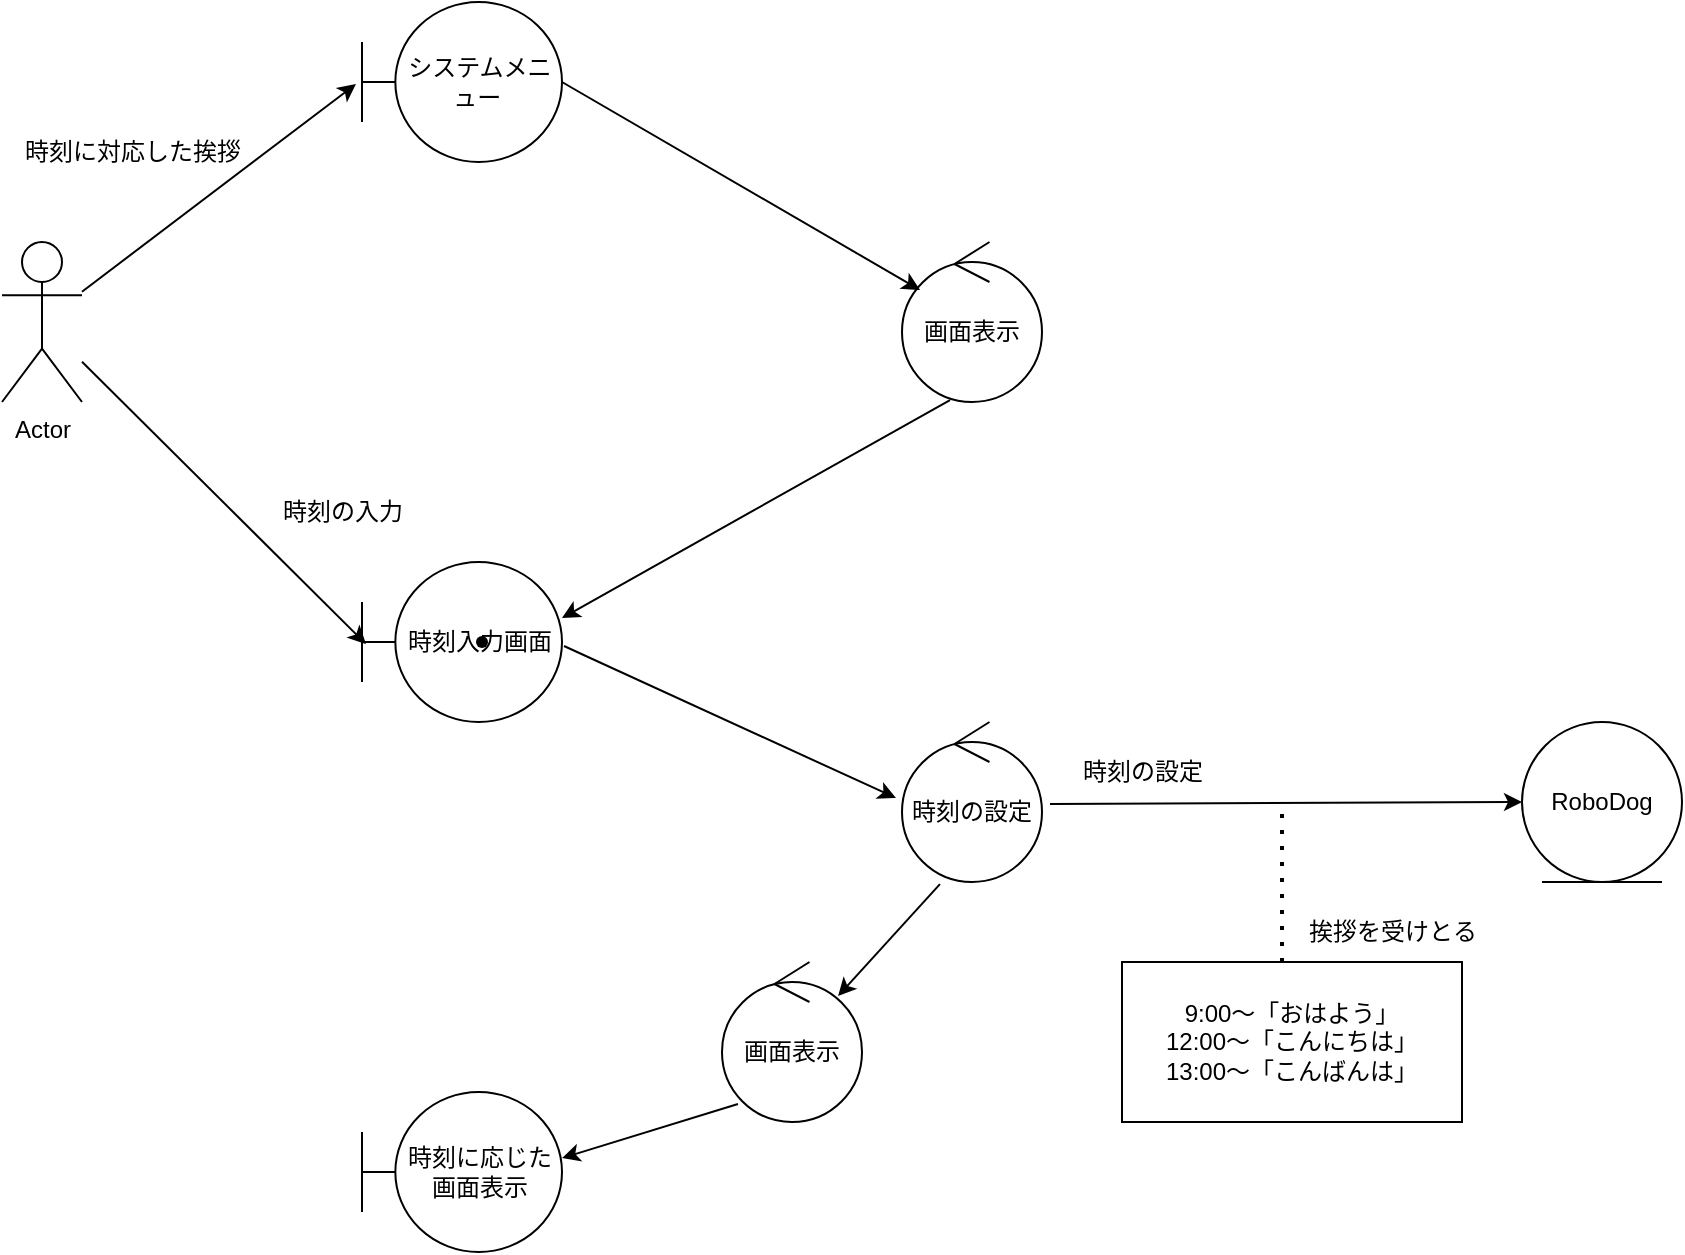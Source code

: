 <mxfile version="28.2.1">
  <diagram name="ページ1" id="K2FyeffVmmtm7ThccuYz">
    <mxGraphModel dx="1426" dy="777" grid="1" gridSize="10" guides="1" tooltips="1" connect="1" arrows="1" fold="1" page="1" pageScale="1" pageWidth="827" pageHeight="1169" math="0" shadow="0">
      <root>
        <mxCell id="0" />
        <mxCell id="1" parent="0" />
        <mxCell id="wIUnXmhEu6_nlEnnyhv--1" value="Actor" style="shape=umlActor;verticalLabelPosition=bottom;verticalAlign=top;html=1;outlineConnect=0;" vertex="1" parent="1">
          <mxGeometry x="120" y="160" width="40" height="80" as="geometry" />
        </mxCell>
        <mxCell id="wIUnXmhEu6_nlEnnyhv--2" value="システムメニュー&lt;span style=&quot;white-space: pre;&quot;&gt;&#x9;&lt;/span&gt;" style="shape=umlBoundary;whiteSpace=wrap;html=1;" vertex="1" parent="1">
          <mxGeometry x="300" y="40" width="100" height="80" as="geometry" />
        </mxCell>
        <mxCell id="wIUnXmhEu6_nlEnnyhv--4" value="時刻入力画面" style="shape=umlBoundary;whiteSpace=wrap;html=1;" vertex="1" parent="1">
          <mxGeometry x="300" y="320" width="100" height="80" as="geometry" />
        </mxCell>
        <mxCell id="wIUnXmhEu6_nlEnnyhv--5" value="画面表示" style="ellipse;shape=umlControl;whiteSpace=wrap;html=1;" vertex="1" parent="1">
          <mxGeometry x="570" y="160" width="70" height="80" as="geometry" />
        </mxCell>
        <mxCell id="wIUnXmhEu6_nlEnnyhv--6" value="" style="shape=waypoint;sketch=0;size=6;pointerEvents=1;points=[];fillColor=none;resizable=0;rotatable=0;perimeter=centerPerimeter;snapToPoint=1;" vertex="1" parent="1">
          <mxGeometry x="350" y="350" width="20" height="20" as="geometry" />
        </mxCell>
        <mxCell id="wIUnXmhEu6_nlEnnyhv--7" value="時刻に応じた画面表示" style="shape=umlBoundary;whiteSpace=wrap;html=1;" vertex="1" parent="1">
          <mxGeometry x="300" y="585" width="100" height="80" as="geometry" />
        </mxCell>
        <mxCell id="wIUnXmhEu6_nlEnnyhv--8" value="時刻の設定" style="ellipse;shape=umlControl;whiteSpace=wrap;html=1;" vertex="1" parent="1">
          <mxGeometry x="570" y="400" width="70" height="80" as="geometry" />
        </mxCell>
        <mxCell id="wIUnXmhEu6_nlEnnyhv--9" value="画面表示" style="ellipse;shape=umlControl;whiteSpace=wrap;html=1;" vertex="1" parent="1">
          <mxGeometry x="480" y="520" width="70" height="80" as="geometry" />
        </mxCell>
        <mxCell id="wIUnXmhEu6_nlEnnyhv--11" value="RoboDog" style="ellipse;shape=umlEntity;whiteSpace=wrap;html=1;" vertex="1" parent="1">
          <mxGeometry x="880" y="400" width="80" height="80" as="geometry" />
        </mxCell>
        <mxCell id="wIUnXmhEu6_nlEnnyhv--12" value="" style="endArrow=classic;html=1;rounded=0;entryX=-0.03;entryY=0.513;entryDx=0;entryDy=0;entryPerimeter=0;" edge="1" parent="1" source="wIUnXmhEu6_nlEnnyhv--1" target="wIUnXmhEu6_nlEnnyhv--2">
          <mxGeometry width="50" height="50" relative="1" as="geometry">
            <mxPoint x="390" y="420" as="sourcePoint" />
            <mxPoint x="440" y="370" as="targetPoint" />
          </mxGeometry>
        </mxCell>
        <mxCell id="wIUnXmhEu6_nlEnnyhv--14" value="" style="endArrow=classic;html=1;rounded=0;entryX=0.02;entryY=0.513;entryDx=0;entryDy=0;entryPerimeter=0;" edge="1" parent="1" source="wIUnXmhEu6_nlEnnyhv--1" target="wIUnXmhEu6_nlEnnyhv--4">
          <mxGeometry width="50" height="50" relative="1" as="geometry">
            <mxPoint x="270" y="324" as="sourcePoint" />
            <mxPoint x="407" y="220" as="targetPoint" />
          </mxGeometry>
        </mxCell>
        <mxCell id="wIUnXmhEu6_nlEnnyhv--15" value="" style="endArrow=classic;html=1;rounded=0;entryX=0.129;entryY=0.3;entryDx=0;entryDy=0;entryPerimeter=0;exitX=1;exitY=0.5;exitDx=0;exitDy=0;exitPerimeter=0;" edge="1" parent="1" source="wIUnXmhEu6_nlEnnyhv--2" target="wIUnXmhEu6_nlEnnyhv--5">
          <mxGeometry width="50" height="50" relative="1" as="geometry">
            <mxPoint x="400" y="264" as="sourcePoint" />
            <mxPoint x="537" y="160" as="targetPoint" />
          </mxGeometry>
        </mxCell>
        <mxCell id="wIUnXmhEu6_nlEnnyhv--16" value="" style="endArrow=classic;html=1;rounded=0;entryX=1;entryY=0.35;entryDx=0;entryDy=0;entryPerimeter=0;exitX=0.343;exitY=0.988;exitDx=0;exitDy=0;exitPerimeter=0;" edge="1" parent="1" source="wIUnXmhEu6_nlEnnyhv--5" target="wIUnXmhEu6_nlEnnyhv--4">
          <mxGeometry width="50" height="50" relative="1" as="geometry">
            <mxPoint x="510" y="344" as="sourcePoint" />
            <mxPoint x="647" y="240" as="targetPoint" />
          </mxGeometry>
        </mxCell>
        <mxCell id="wIUnXmhEu6_nlEnnyhv--17" value="" style="endArrow=classic;html=1;rounded=0;entryX=-0.043;entryY=0.475;entryDx=0;entryDy=0;entryPerimeter=0;exitX=1.01;exitY=0.525;exitDx=0;exitDy=0;exitPerimeter=0;" edge="1" parent="1" source="wIUnXmhEu6_nlEnnyhv--4" target="wIUnXmhEu6_nlEnnyhv--8">
          <mxGeometry width="50" height="50" relative="1" as="geometry">
            <mxPoint x="430" y="420" as="sourcePoint" />
            <mxPoint x="537" y="370" as="targetPoint" />
          </mxGeometry>
        </mxCell>
        <mxCell id="wIUnXmhEu6_nlEnnyhv--18" value="" style="endArrow=classic;html=1;rounded=0;entryX=0.829;entryY=0.213;entryDx=0;entryDy=0;entryPerimeter=0;exitX=0.271;exitY=1.013;exitDx=0;exitDy=0;exitPerimeter=0;" edge="1" parent="1" source="wIUnXmhEu6_nlEnnyhv--8" target="wIUnXmhEu6_nlEnnyhv--9">
          <mxGeometry width="50" height="50" relative="1" as="geometry">
            <mxPoint x="580" y="504" as="sourcePoint" />
            <mxPoint x="717" y="400" as="targetPoint" />
          </mxGeometry>
        </mxCell>
        <mxCell id="wIUnXmhEu6_nlEnnyhv--19" value="" style="endArrow=classic;html=1;rounded=0;entryX=1;entryY=0.413;entryDx=0;entryDy=0;entryPerimeter=0;exitX=0.114;exitY=0.888;exitDx=0;exitDy=0;exitPerimeter=0;" edge="1" parent="1" source="wIUnXmhEu6_nlEnnyhv--9" target="wIUnXmhEu6_nlEnnyhv--7">
          <mxGeometry width="50" height="50" relative="1" as="geometry">
            <mxPoint x="610" y="624" as="sourcePoint" />
            <mxPoint x="747" y="520" as="targetPoint" />
          </mxGeometry>
        </mxCell>
        <mxCell id="wIUnXmhEu6_nlEnnyhv--21" value="" style="endArrow=classic;html=1;rounded=0;exitX=1.057;exitY=0.513;exitDx=0;exitDy=0;exitPerimeter=0;entryX=0;entryY=0.5;entryDx=0;entryDy=0;" edge="1" parent="1" source="wIUnXmhEu6_nlEnnyhv--8" target="wIUnXmhEu6_nlEnnyhv--11">
          <mxGeometry width="50" height="50" relative="1" as="geometry">
            <mxPoint x="770" y="674" as="sourcePoint" />
            <mxPoint x="860" y="510" as="targetPoint" />
          </mxGeometry>
        </mxCell>
        <mxCell id="wIUnXmhEu6_nlEnnyhv--22" value="" style="endArrow=none;dashed=1;html=1;dashPattern=1 3;strokeWidth=2;rounded=0;" edge="1" parent="1">
          <mxGeometry width="50" height="50" relative="1" as="geometry">
            <mxPoint x="760" y="520" as="sourcePoint" />
            <mxPoint x="760" y="440" as="targetPoint" />
          </mxGeometry>
        </mxCell>
        <mxCell id="wIUnXmhEu6_nlEnnyhv--23" value="9:00～「おはよう」&lt;br&gt;&lt;div&gt;12:00～「こんにちは」&lt;/div&gt;&lt;div&gt;13:00～「こんばんは」&lt;/div&gt;" style="rounded=0;whiteSpace=wrap;html=1;" vertex="1" parent="1">
          <mxGeometry x="680" y="520" width="170" height="80" as="geometry" />
        </mxCell>
        <mxCell id="wIUnXmhEu6_nlEnnyhv--24" value="時刻の入力" style="text;html=1;align=center;verticalAlign=middle;resizable=0;points=[];autosize=1;strokeColor=none;fillColor=none;" vertex="1" parent="1">
          <mxGeometry x="250" y="280" width="80" height="30" as="geometry" />
        </mxCell>
        <mxCell id="wIUnXmhEu6_nlEnnyhv--25" value="時刻に対応した挨拶" style="text;html=1;align=center;verticalAlign=middle;resizable=0;points=[];autosize=1;strokeColor=none;fillColor=none;" vertex="1" parent="1">
          <mxGeometry x="120" y="100" width="130" height="30" as="geometry" />
        </mxCell>
        <mxCell id="wIUnXmhEu6_nlEnnyhv--26" value="時刻の設定" style="text;html=1;align=center;verticalAlign=middle;resizable=0;points=[];autosize=1;strokeColor=none;fillColor=none;" vertex="1" parent="1">
          <mxGeometry x="650" y="410" width="80" height="30" as="geometry" />
        </mxCell>
        <mxCell id="wIUnXmhEu6_nlEnnyhv--27" value="挨拶を受けとる" style="text;html=1;align=center;verticalAlign=middle;resizable=0;points=[];autosize=1;strokeColor=none;fillColor=none;" vertex="1" parent="1">
          <mxGeometry x="760" y="490" width="110" height="30" as="geometry" />
        </mxCell>
      </root>
    </mxGraphModel>
  </diagram>
</mxfile>
